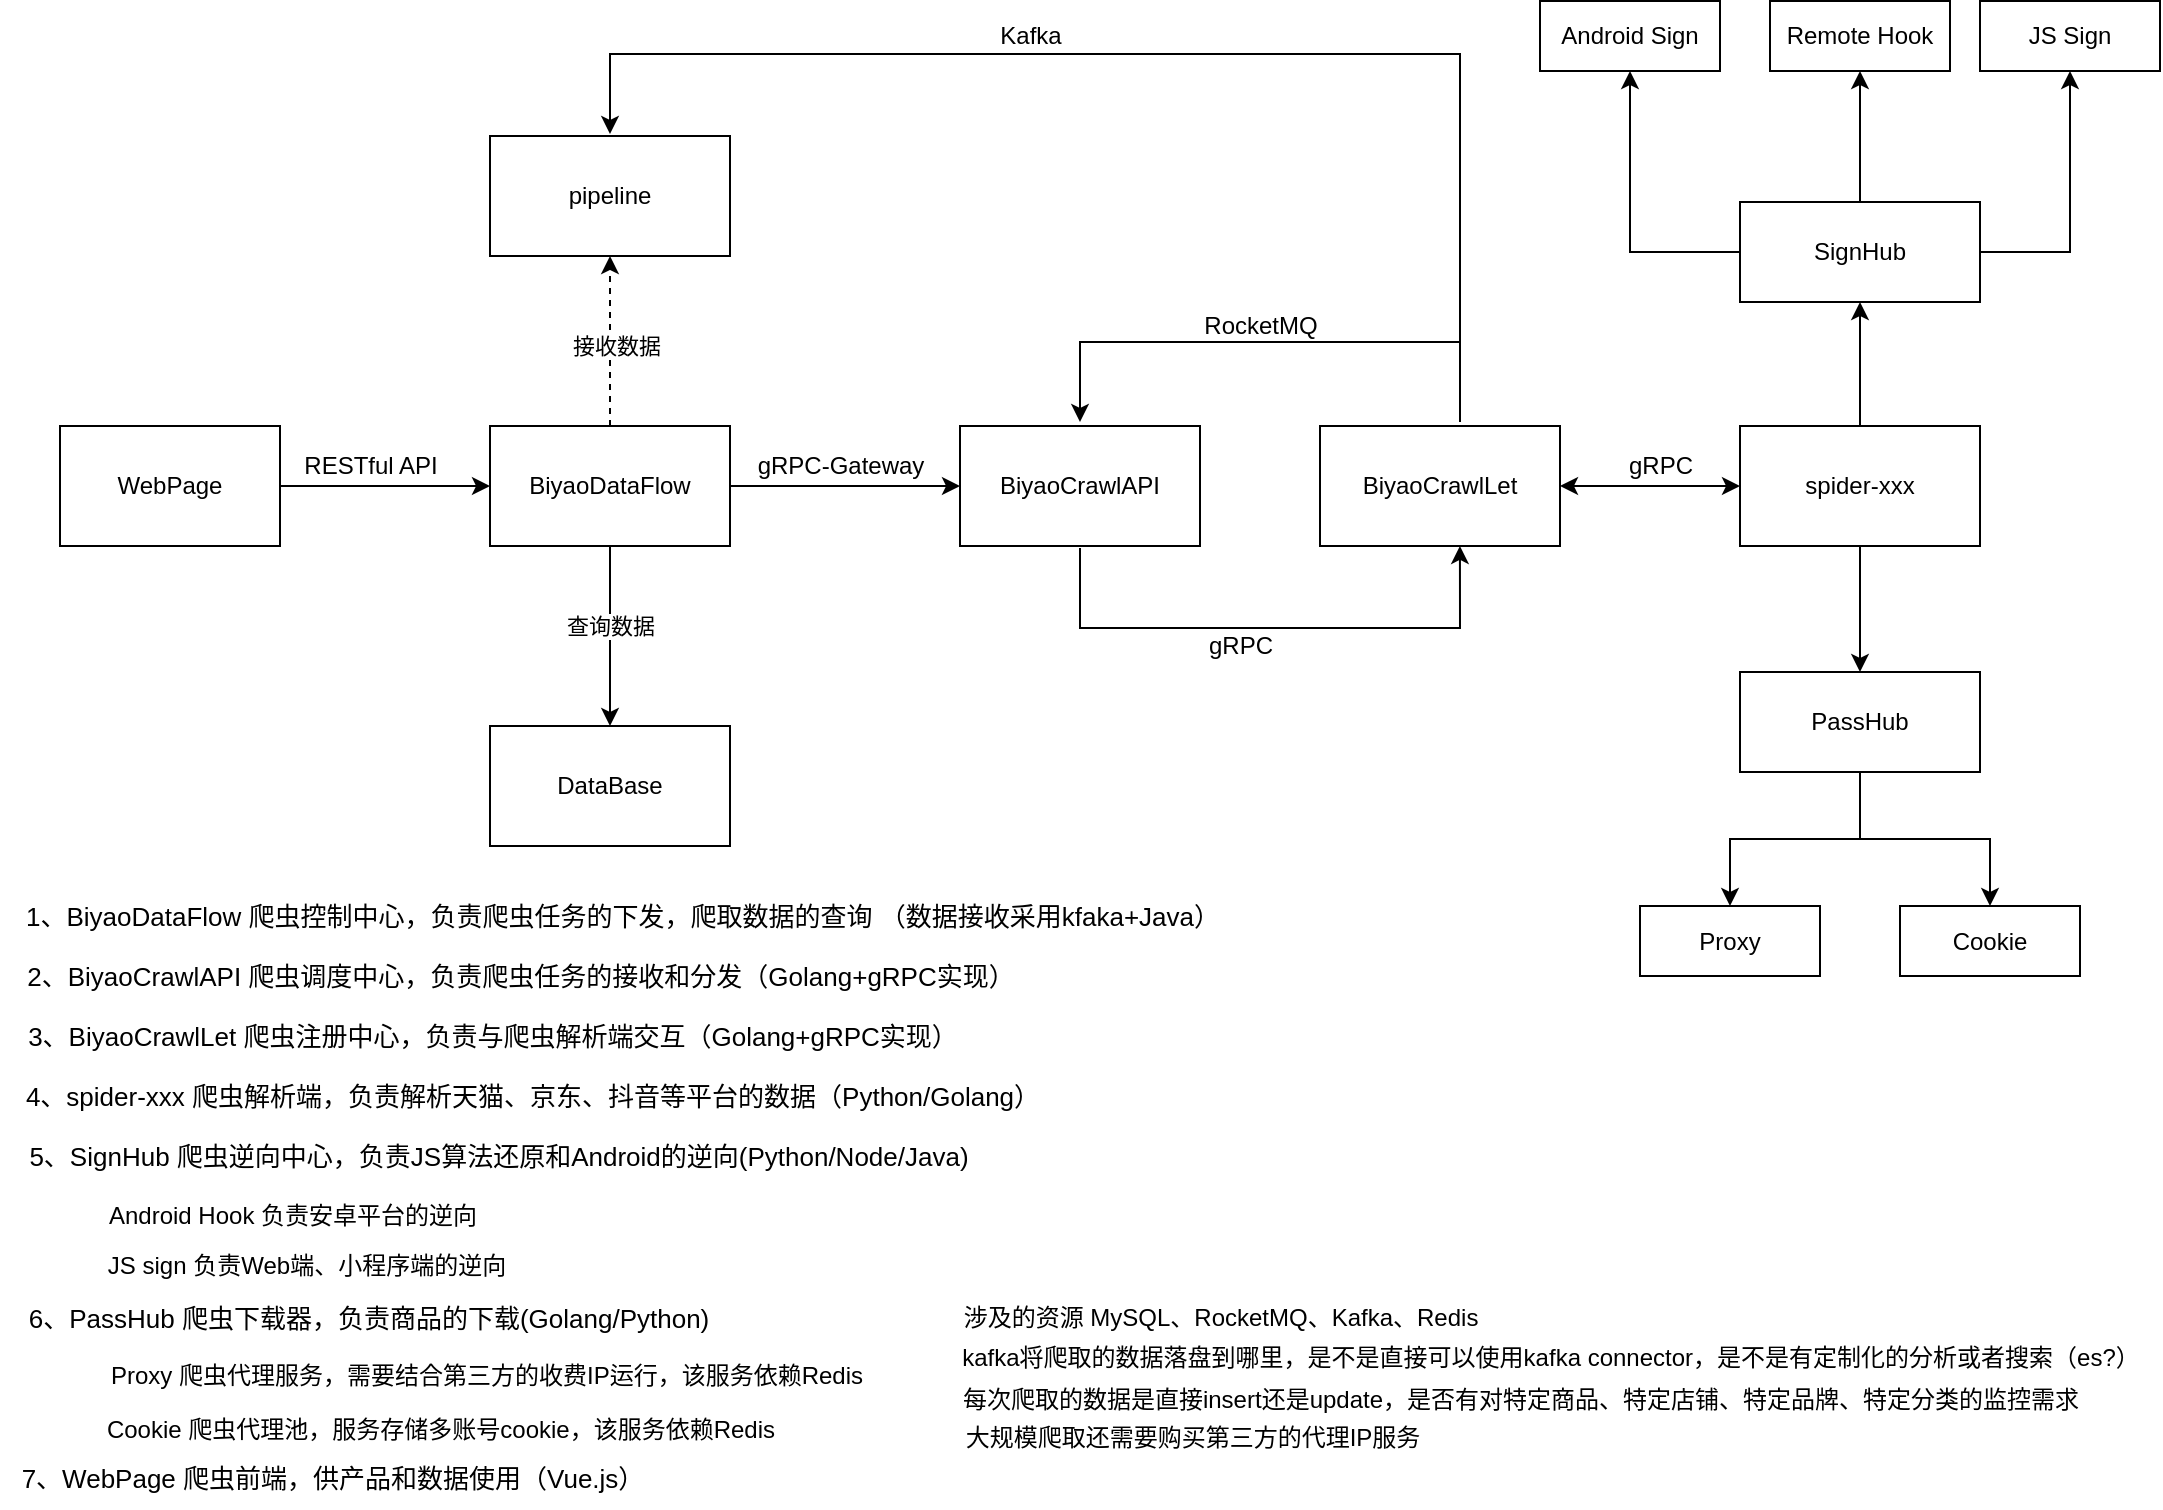<mxfile version="21.0.10" type="github">
  <diagram name="Page-1" id="YugNHdWj2oaaFu2_VZQL">
    <mxGraphModel dx="1272" dy="821" grid="1" gridSize="10" guides="1" tooltips="1" connect="1" arrows="1" fold="1" page="1" pageScale="1" pageWidth="1100" pageHeight="1700" math="0" shadow="0">
      <root>
        <mxCell id="0" />
        <mxCell id="1" parent="0" />
        <mxCell id="u9-jsfHzy2ss17F3eqX4-5" value="" style="edgeStyle=orthogonalEdgeStyle;rounded=0;orthogonalLoop=1;jettySize=auto;html=1;" parent="1" source="u9-jsfHzy2ss17F3eqX4-2" target="u9-jsfHzy2ss17F3eqX4-4" edge="1">
          <mxGeometry relative="1" as="geometry" />
        </mxCell>
        <mxCell id="u9-jsfHzy2ss17F3eqX4-2" value="WebPage" style="rounded=0;whiteSpace=wrap;html=1;" parent="1" vertex="1">
          <mxGeometry x="40" y="550" width="110" height="60" as="geometry" />
        </mxCell>
        <mxCell id="u9-jsfHzy2ss17F3eqX4-15" style="edgeStyle=orthogonalEdgeStyle;rounded=0;orthogonalLoop=1;jettySize=auto;html=1;" parent="1" source="u9-jsfHzy2ss17F3eqX4-4" target="u9-jsfHzy2ss17F3eqX4-8" edge="1">
          <mxGeometry relative="1" as="geometry" />
        </mxCell>
        <mxCell id="u9-jsfHzy2ss17F3eqX4-26" style="edgeStyle=orthogonalEdgeStyle;rounded=0;orthogonalLoop=1;jettySize=auto;html=1;entryX=0.5;entryY=0;entryDx=0;entryDy=0;" parent="1" source="u9-jsfHzy2ss17F3eqX4-4" target="u9-jsfHzy2ss17F3eqX4-22" edge="1">
          <mxGeometry relative="1" as="geometry" />
        </mxCell>
        <mxCell id="u9-jsfHzy2ss17F3eqX4-27" value="查询数据" style="edgeLabel;html=1;align=center;verticalAlign=middle;resizable=0;points=[];" parent="u9-jsfHzy2ss17F3eqX4-26" vertex="1" connectable="0">
          <mxGeometry x="-0.244" y="1" relative="1" as="geometry">
            <mxPoint x="-1" y="6" as="offset" />
          </mxGeometry>
        </mxCell>
        <mxCell id="u9-jsfHzy2ss17F3eqX4-28" value="" style="edgeStyle=orthogonalEdgeStyle;rounded=0;orthogonalLoop=1;jettySize=auto;html=1;dashed=1;" parent="1" source="u9-jsfHzy2ss17F3eqX4-4" target="u9-jsfHzy2ss17F3eqX4-21" edge="1">
          <mxGeometry relative="1" as="geometry" />
        </mxCell>
        <mxCell id="u9-jsfHzy2ss17F3eqX4-4" value="BiyaoDataFlow" style="rounded=0;whiteSpace=wrap;html=1;" parent="1" vertex="1">
          <mxGeometry x="255" y="550" width="120" height="60" as="geometry" />
        </mxCell>
        <mxCell id="u9-jsfHzy2ss17F3eqX4-56" style="edgeStyle=orthogonalEdgeStyle;rounded=0;orthogonalLoop=1;jettySize=auto;html=1;entryX=0.583;entryY=0.983;entryDx=0;entryDy=0;entryPerimeter=0;" parent="1" edge="1">
          <mxGeometry relative="1" as="geometry">
            <Array as="points">
              <mxPoint x="550" y="651" />
              <mxPoint x="740" y="651" />
            </Array>
            <mxPoint x="550" y="611" as="sourcePoint" />
            <mxPoint x="739.96" y="609.98" as="targetPoint" />
          </mxGeometry>
        </mxCell>
        <mxCell id="u9-jsfHzy2ss17F3eqX4-8" value="BiyaoCrawlAPI" style="rounded=0;whiteSpace=wrap;html=1;" parent="1" vertex="1">
          <mxGeometry x="490" y="550" width="120" height="60" as="geometry" />
        </mxCell>
        <mxCell id="u9-jsfHzy2ss17F3eqX4-53" style="edgeStyle=orthogonalEdgeStyle;rounded=0;orthogonalLoop=1;jettySize=auto;html=1;entryX=0.5;entryY=0;entryDx=0;entryDy=0;" parent="1" edge="1">
          <mxGeometry relative="1" as="geometry">
            <Array as="points">
              <mxPoint x="740" y="508" />
              <mxPoint x="550" y="508" />
            </Array>
            <mxPoint x="740" y="548" as="sourcePoint" />
            <mxPoint x="550" y="548" as="targetPoint" />
          </mxGeometry>
        </mxCell>
        <mxCell id="u9-jsfHzy2ss17F3eqX4-57" style="edgeStyle=orthogonalEdgeStyle;rounded=0;orthogonalLoop=1;jettySize=auto;html=1;entryX=0.5;entryY=0;entryDx=0;entryDy=0;" parent="1" edge="1">
          <mxGeometry relative="1" as="geometry">
            <Array as="points">
              <mxPoint x="740" y="364" />
              <mxPoint x="315" y="364" />
            </Array>
            <mxPoint x="740" y="544" as="sourcePoint" />
            <mxPoint x="315" y="404" as="targetPoint" />
          </mxGeometry>
        </mxCell>
        <mxCell id="u9-jsfHzy2ss17F3eqX4-9" value="BiyaoCrawlLet" style="rounded=0;whiteSpace=wrap;html=1;" parent="1" vertex="1">
          <mxGeometry x="670" y="550" width="120" height="60" as="geometry" />
        </mxCell>
        <mxCell id="u9-jsfHzy2ss17F3eqX4-12" value="RocketMQ" style="text;html=1;align=center;verticalAlign=middle;resizable=0;points=[];autosize=1;strokeColor=none;fillColor=none;" parent="1" vertex="1">
          <mxGeometry x="600" y="485" width="80" height="30" as="geometry" />
        </mxCell>
        <mxCell id="u9-jsfHzy2ss17F3eqX4-14" value="gRPC" style="text;html=1;align=center;verticalAlign=middle;resizable=0;points=[];autosize=1;strokeColor=none;fillColor=none;" parent="1" vertex="1">
          <mxGeometry x="600" y="645" width="60" height="30" as="geometry" />
        </mxCell>
        <mxCell id="u9-jsfHzy2ss17F3eqX4-16" value="gRPC-Gateway" style="text;html=1;align=center;verticalAlign=middle;resizable=0;points=[];autosize=1;strokeColor=none;fillColor=none;" parent="1" vertex="1">
          <mxGeometry x="375" y="555" width="110" height="30" as="geometry" />
        </mxCell>
        <mxCell id="u9-jsfHzy2ss17F3eqX4-18" value="RESTful API" style="text;html=1;align=center;verticalAlign=middle;resizable=0;points=[];autosize=1;strokeColor=none;fillColor=none;" parent="1" vertex="1">
          <mxGeometry x="150" y="555" width="90" height="30" as="geometry" />
        </mxCell>
        <mxCell id="u9-jsfHzy2ss17F3eqX4-20" value="Kafka" style="text;html=1;align=center;verticalAlign=middle;resizable=0;points=[];autosize=1;strokeColor=none;fillColor=none;" parent="1" vertex="1">
          <mxGeometry x="500" y="340" width="50" height="30" as="geometry" />
        </mxCell>
        <mxCell id="u9-jsfHzy2ss17F3eqX4-21" value="pipeline" style="rounded=0;whiteSpace=wrap;html=1;" parent="1" vertex="1">
          <mxGeometry x="255" y="405" width="120" height="60" as="geometry" />
        </mxCell>
        <mxCell id="u9-jsfHzy2ss17F3eqX4-22" value="DataBase" style="rounded=0;whiteSpace=wrap;html=1;" parent="1" vertex="1">
          <mxGeometry x="255" y="700" width="120" height="60" as="geometry" />
        </mxCell>
        <mxCell id="u9-jsfHzy2ss17F3eqX4-30" value="接收数据" style="edgeLabel;html=1;align=center;verticalAlign=middle;resizable=0;points=[];" parent="1" vertex="1" connectable="0">
          <mxGeometry x="230" y="540" as="geometry">
            <mxPoint x="88" y="-30" as="offset" />
          </mxGeometry>
        </mxCell>
        <mxCell id="u9-jsfHzy2ss17F3eqX4-37" value="" style="edgeStyle=orthogonalEdgeStyle;rounded=0;orthogonalLoop=1;jettySize=auto;html=1;" parent="1" source="u9-jsfHzy2ss17F3eqX4-31" target="u9-jsfHzy2ss17F3eqX4-35" edge="1">
          <mxGeometry relative="1" as="geometry" />
        </mxCell>
        <mxCell id="u9-jsfHzy2ss17F3eqX4-38" value="" style="edgeStyle=orthogonalEdgeStyle;rounded=0;orthogonalLoop=1;jettySize=auto;html=1;" parent="1" source="u9-jsfHzy2ss17F3eqX4-31" target="u9-jsfHzy2ss17F3eqX4-36" edge="1">
          <mxGeometry relative="1" as="geometry" />
        </mxCell>
        <mxCell id="u9-jsfHzy2ss17F3eqX4-31" value="spider-xxx" style="rounded=0;whiteSpace=wrap;html=1;" parent="1" vertex="1">
          <mxGeometry x="880" y="550" width="120" height="60" as="geometry" />
        </mxCell>
        <mxCell id="u9-jsfHzy2ss17F3eqX4-34" value="" style="endArrow=classic;startArrow=classic;html=1;rounded=0;entryX=0;entryY=0.5;entryDx=0;entryDy=0;exitX=1;exitY=0.5;exitDx=0;exitDy=0;" parent="1" source="u9-jsfHzy2ss17F3eqX4-9" target="u9-jsfHzy2ss17F3eqX4-31" edge="1">
          <mxGeometry width="50" height="50" relative="1" as="geometry">
            <mxPoint x="790" y="610" as="sourcePoint" />
            <mxPoint x="840" y="560" as="targetPoint" />
          </mxGeometry>
        </mxCell>
        <mxCell id="u9-jsfHzy2ss17F3eqX4-68" style="edgeStyle=orthogonalEdgeStyle;rounded=0;orthogonalLoop=1;jettySize=auto;html=1;entryX=0.5;entryY=1;entryDx=0;entryDy=0;" parent="1" source="u9-jsfHzy2ss17F3eqX4-35" target="u9-jsfHzy2ss17F3eqX4-60" edge="1">
          <mxGeometry relative="1" as="geometry" />
        </mxCell>
        <mxCell id="u9-jsfHzy2ss17F3eqX4-69" style="edgeStyle=orthogonalEdgeStyle;rounded=0;orthogonalLoop=1;jettySize=auto;html=1;entryX=0.5;entryY=1;entryDx=0;entryDy=0;" parent="1" source="u9-jsfHzy2ss17F3eqX4-35" target="u9-jsfHzy2ss17F3eqX4-61" edge="1">
          <mxGeometry relative="1" as="geometry">
            <Array as="points">
              <mxPoint x="1045" y="463" />
            </Array>
          </mxGeometry>
        </mxCell>
        <mxCell id="W4_fSt0hGYG65lzKa6YC-2" style="edgeStyle=orthogonalEdgeStyle;rounded=0;orthogonalLoop=1;jettySize=auto;html=1;entryX=0.5;entryY=1;entryDx=0;entryDy=0;" edge="1" parent="1" source="u9-jsfHzy2ss17F3eqX4-35" target="W4_fSt0hGYG65lzKa6YC-1">
          <mxGeometry relative="1" as="geometry" />
        </mxCell>
        <mxCell id="u9-jsfHzy2ss17F3eqX4-35" value="SignHub" style="rounded=0;whiteSpace=wrap;html=1;" parent="1" vertex="1">
          <mxGeometry x="880" y="438" width="120" height="50" as="geometry" />
        </mxCell>
        <mxCell id="u9-jsfHzy2ss17F3eqX4-70" style="edgeStyle=orthogonalEdgeStyle;rounded=0;orthogonalLoop=1;jettySize=auto;html=1;exitX=0.5;exitY=1;exitDx=0;exitDy=0;" parent="1" source="u9-jsfHzy2ss17F3eqX4-36" target="u9-jsfHzy2ss17F3eqX4-63" edge="1">
          <mxGeometry relative="1" as="geometry" />
        </mxCell>
        <mxCell id="u9-jsfHzy2ss17F3eqX4-71" style="edgeStyle=orthogonalEdgeStyle;rounded=0;orthogonalLoop=1;jettySize=auto;html=1;entryX=0.5;entryY=0;entryDx=0;entryDy=0;" parent="1" source="u9-jsfHzy2ss17F3eqX4-36" target="u9-jsfHzy2ss17F3eqX4-65" edge="1">
          <mxGeometry relative="1" as="geometry" />
        </mxCell>
        <mxCell id="u9-jsfHzy2ss17F3eqX4-36" value="PassHub" style="rounded=0;whiteSpace=wrap;html=1;" parent="1" vertex="1">
          <mxGeometry x="880" y="673" width="120" height="50" as="geometry" />
        </mxCell>
        <mxCell id="u9-jsfHzy2ss17F3eqX4-45" value="gRPC" style="text;html=1;align=center;verticalAlign=middle;resizable=0;points=[];autosize=1;strokeColor=none;fillColor=none;" parent="1" vertex="1">
          <mxGeometry x="810" y="555" width="60" height="30" as="geometry" />
        </mxCell>
        <mxCell id="u9-jsfHzy2ss17F3eqX4-48" value="1、BiyaoDataFlow 爬虫控制中心，负责爬虫任务的下发，爬取数据的查询 （数据接收采用kfaka+Java）" style="text;html=1;align=center;verticalAlign=middle;resizable=0;points=[];autosize=1;strokeColor=none;fillColor=none;fontSize=13;" parent="1" vertex="1">
          <mxGeometry x="11" y="780" width="620" height="30" as="geometry" />
        </mxCell>
        <mxCell id="u9-jsfHzy2ss17F3eqX4-50" value="2、BiyaoCrawlAPI 爬虫调度中心，负责爬虫任务的接收和分发（Golang+gRPC实现）" style="text;html=1;align=center;verticalAlign=middle;resizable=0;points=[];autosize=1;strokeColor=none;fillColor=none;fontSize=13;" parent="1" vertex="1">
          <mxGeometry x="10" y="810" width="520" height="30" as="geometry" />
        </mxCell>
        <mxCell id="u9-jsfHzy2ss17F3eqX4-51" value="3、BiyaoCrawlLet 爬虫注册中心，负责与爬虫解析端交互（Golang+gRPC实现）" style="text;html=1;align=center;verticalAlign=middle;resizable=0;points=[];autosize=1;strokeColor=none;fillColor=none;fontSize=13;" parent="1" vertex="1">
          <mxGeometry x="11" y="840" width="490" height="30" as="geometry" />
        </mxCell>
        <mxCell id="u9-jsfHzy2ss17F3eqX4-58" value="4、spider-xxx 爬虫解析端，负责解析天猫、京东、抖音等平台的数据（Python/Golang）" style="text;html=1;align=center;verticalAlign=middle;resizable=0;points=[];autosize=1;strokeColor=none;fillColor=none;fontSize=13;" parent="1" vertex="1">
          <mxGeometry x="11" y="870" width="530" height="30" as="geometry" />
        </mxCell>
        <mxCell id="u9-jsfHzy2ss17F3eqX4-59" value="5、SignHub 爬虫逆向中心，负责JS算法还原和Android的逆向(Python/Node/Java)" style="text;html=1;align=center;verticalAlign=middle;resizable=0;points=[];autosize=1;strokeColor=none;fillColor=none;fontSize=13;" parent="1" vertex="1">
          <mxGeometry x="14" y="900" width="490" height="30" as="geometry" />
        </mxCell>
        <mxCell id="u9-jsfHzy2ss17F3eqX4-60" value="Android Sign" style="rounded=0;whiteSpace=wrap;html=1;" parent="1" vertex="1">
          <mxGeometry x="780" y="337.5" width="90" height="35" as="geometry" />
        </mxCell>
        <mxCell id="u9-jsfHzy2ss17F3eqX4-61" value="JS Sign" style="rounded=0;whiteSpace=wrap;html=1;" parent="1" vertex="1">
          <mxGeometry x="1000" y="337.5" width="90" height="35" as="geometry" />
        </mxCell>
        <mxCell id="u9-jsfHzy2ss17F3eqX4-63" value="Proxy" style="rounded=0;whiteSpace=wrap;html=1;" parent="1" vertex="1">
          <mxGeometry x="830" y="790" width="90" height="35" as="geometry" />
        </mxCell>
        <mxCell id="u9-jsfHzy2ss17F3eqX4-65" value="Cookie" style="rounded=0;whiteSpace=wrap;html=1;" parent="1" vertex="1">
          <mxGeometry x="960" y="790" width="90" height="35" as="geometry" />
        </mxCell>
        <mxCell id="u9-jsfHzy2ss17F3eqX4-73" value="6、PassHub 爬虫下载器，负责商品的下载(Golang/Python)&lt;br&gt;" style="text;html=1;align=center;verticalAlign=middle;resizable=0;points=[];autosize=1;strokeColor=none;fillColor=none;fontSize=13;" parent="1" vertex="1">
          <mxGeometry x="14" y="981" width="360" height="30" as="geometry" />
        </mxCell>
        <mxCell id="i3g2qH0CeW9kxm3Lizja-3" value="7、WebPage 爬虫前端，供产品和数据使用（Vue.js）" style="text;html=1;align=center;verticalAlign=middle;resizable=0;points=[];autosize=1;strokeColor=none;fillColor=none;fontSize=13;" parent="1" vertex="1">
          <mxGeometry x="11" y="1061" width="330" height="30" as="geometry" />
        </mxCell>
        <mxCell id="i3g2qH0CeW9kxm3Lizja-4" value="涉及的资源 MySQL、RocketMQ、Kafka、Redis" style="text;html=1;align=center;verticalAlign=middle;resizable=0;points=[];autosize=1;strokeColor=none;fillColor=none;" parent="1" vertex="1">
          <mxGeometry x="480" y="981" width="280" height="30" as="geometry" />
        </mxCell>
        <mxCell id="i3g2qH0CeW9kxm3Lizja-5" value="kafka将爬取的数据落盘到哪里，是不是直接可以使用kafka connector，是不是有定制化的分析或者搜索（es?）" style="text;html=1;align=center;verticalAlign=middle;resizable=0;points=[];autosize=1;strokeColor=none;fillColor=none;" parent="1" vertex="1">
          <mxGeometry x="480" y="1001" width="610" height="30" as="geometry" />
        </mxCell>
        <mxCell id="i3g2qH0CeW9kxm3Lizja-6" value="每次爬取的数据是直接insert还是update，是否有对特定商品、特定店铺、特定品牌、特定分类的监控需求" style="text;html=1;align=center;verticalAlign=middle;resizable=0;points=[];autosize=1;strokeColor=none;fillColor=none;" parent="1" vertex="1">
          <mxGeometry x="480" y="1022" width="580" height="30" as="geometry" />
        </mxCell>
        <mxCell id="i3g2qH0CeW9kxm3Lizja-8" value="大规模爬取还需要购买第三方的代理IP服务" style="text;html=1;align=center;verticalAlign=middle;resizable=0;points=[];autosize=1;strokeColor=none;fillColor=none;" parent="1" vertex="1">
          <mxGeometry x="481" y="1041" width="250" height="30" as="geometry" />
        </mxCell>
        <mxCell id="i3g2qH0CeW9kxm3Lizja-9" value="Proxy 爬虫代理服务，需要结合第三方的收费IP运行，该服务依赖Redis" style="text;html=1;align=center;verticalAlign=middle;resizable=0;points=[];autosize=1;strokeColor=none;fillColor=none;" parent="1" vertex="1">
          <mxGeometry x="53" y="1010" width="400" height="30" as="geometry" />
        </mxCell>
        <mxCell id="i3g2qH0CeW9kxm3Lizja-10" value="Cookie 爬虫代理池，服务存储多账号cookie，该服务依赖Redis" style="text;html=1;align=center;verticalAlign=middle;resizable=0;points=[];autosize=1;strokeColor=none;fillColor=none;" parent="1" vertex="1">
          <mxGeometry x="50" y="1037" width="360" height="30" as="geometry" />
        </mxCell>
        <mxCell id="i3g2qH0CeW9kxm3Lizja-11" value="Android Hook 负责安卓平台的逆向" style="text;html=1;align=center;verticalAlign=middle;resizable=0;points=[];autosize=1;strokeColor=none;fillColor=none;" parent="1" vertex="1">
          <mxGeometry x="51" y="930" width="210" height="30" as="geometry" />
        </mxCell>
        <mxCell id="i3g2qH0CeW9kxm3Lizja-12" value="JS sign 负责Web端、小程序端的逆向" style="text;html=1;align=center;verticalAlign=middle;resizable=0;points=[];autosize=1;strokeColor=none;fillColor=none;" parent="1" vertex="1">
          <mxGeometry x="53" y="955" width="220" height="30" as="geometry" />
        </mxCell>
        <mxCell id="W4_fSt0hGYG65lzKa6YC-1" value="Remote Hook" style="rounded=0;whiteSpace=wrap;html=1;" vertex="1" parent="1">
          <mxGeometry x="895" y="337.5" width="90" height="35" as="geometry" />
        </mxCell>
      </root>
    </mxGraphModel>
  </diagram>
</mxfile>
